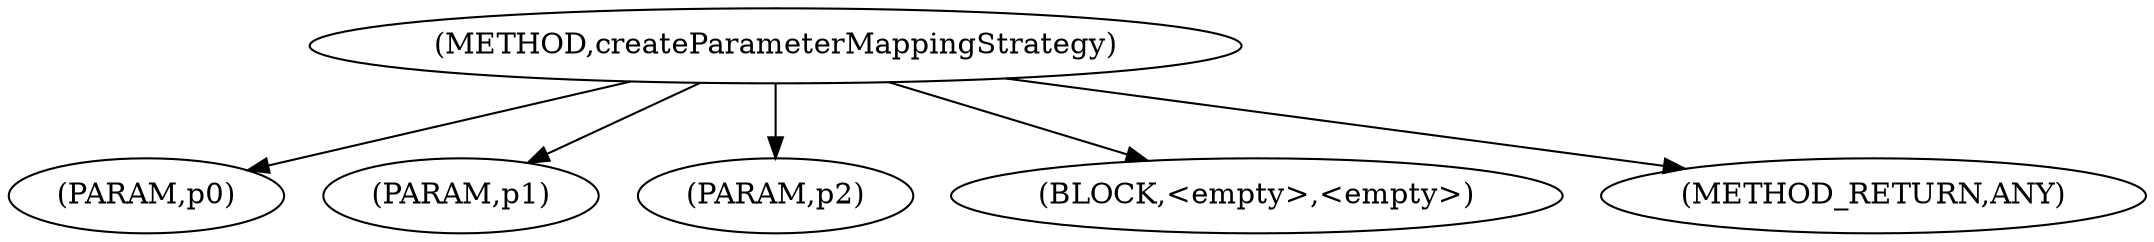 digraph "createParameterMappingStrategy" {  
"567" [label = <(METHOD,createParameterMappingStrategy)> ]
"568" [label = <(PARAM,p0)> ]
"569" [label = <(PARAM,p1)> ]
"570" [label = <(PARAM,p2)> ]
"571" [label = <(BLOCK,&lt;empty&gt;,&lt;empty&gt;)> ]
"572" [label = <(METHOD_RETURN,ANY)> ]
  "567" -> "568" 
  "567" -> "569" 
  "567" -> "571" 
  "567" -> "570" 
  "567" -> "572" 
}
